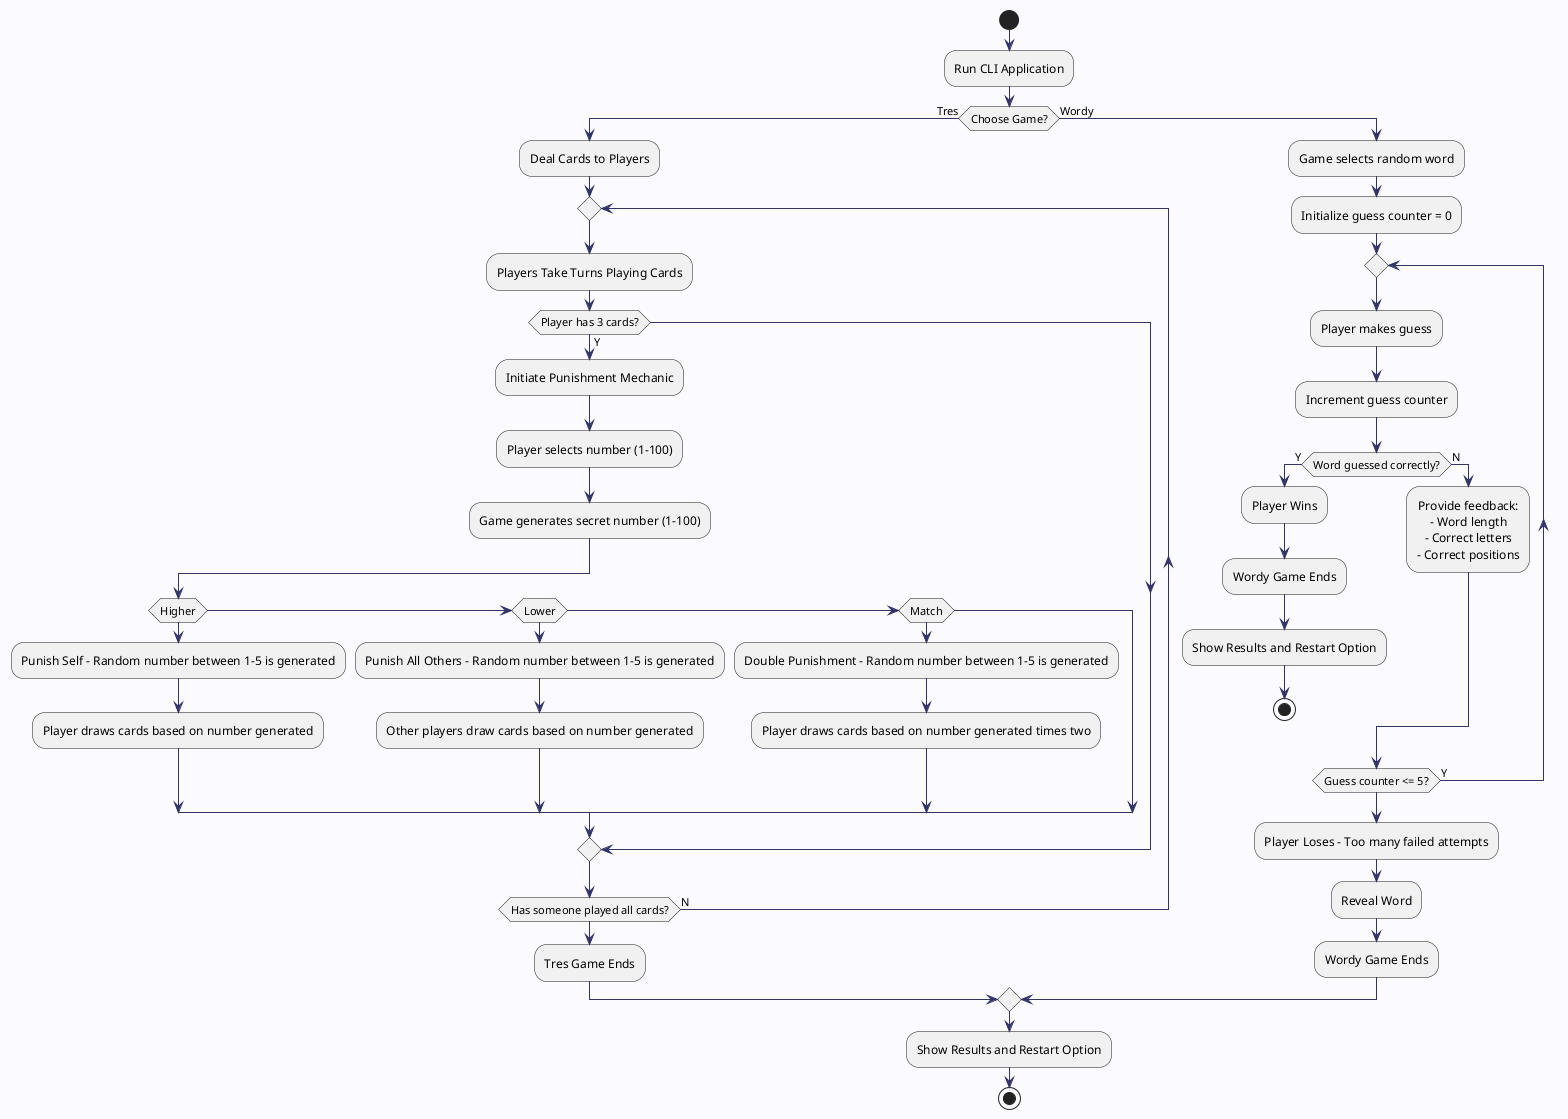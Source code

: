 @startuml GameFlowchart

' Styling configuration
skinparam backgroundColor #fafaff
skinparam shadowing false
skinparam defaultTextAlignment center

skinparam rectangle {
  BackgroundColor #eaf4fb
  BorderColor #333366
}

skinparam diamond {
  BackgroundColor #f9e6e6
  BorderColor #aa2222
}

skinparam oval {
  BackgroundColor #e5ffe5
  BorderColor #228822
}

skinparam actor {
  BackgroundColor #ffffcc
  BorderColor #666600
}

skinparam arrow {
  Color #333366
}

' Main flowchart starts here
start


:Run CLI Application;


if (Choose Game?) then (Tres)
  
  :Deal Cards to Players;
  
  repeat
    :Players Take Turns Playing Cards;

    if (Player has 3 cards?) then (Y)
      :Initiate Punishment Mechanic;
      :Player selects number (1-100);
      :Game generates secret number (1-100);
      
      if (Higher) then 
        :Punish Self - Random number between 1-5 is generated;
        :Player draws cards based on number generated;
        
      elseif (Lower) then 
        :Punish All Others - Random number between 1-5 is generated;
        :Other players draw cards based on number generated;
        
      elseif (Match) then 
        :Double Punishment - Random number between 1-5 is generated;
        :Player draws cards based on number generated times two;
      endif
      
    endif
    
  repeat while (Has someone played all cards?) is (N)
  
  :Tres Game Ends;
  

else (Wordy)
  
  :Game selects random word;
  :Initialize guess counter = 0;
  
  repeat
    :Player makes guess;
    :Increment guess counter;
    
    if (Word guessed correctly?) then (Y)
      :Player Wins;
      :Wordy Game Ends;
      :Show Results and Restart Option;
      stop
      
    else (N)
      :Provide feedback:\n- Word length\n- Correct letters\n- Correct positions;
    endif

  repeat while (Guess counter <= 5?) is (Y)

  :Player Loses - Too many failed attempts;
  :Reveal Word;
  
  :Wordy Game Ends;
    
endif


:Show Results and Restart Option;

stop
@enduml
